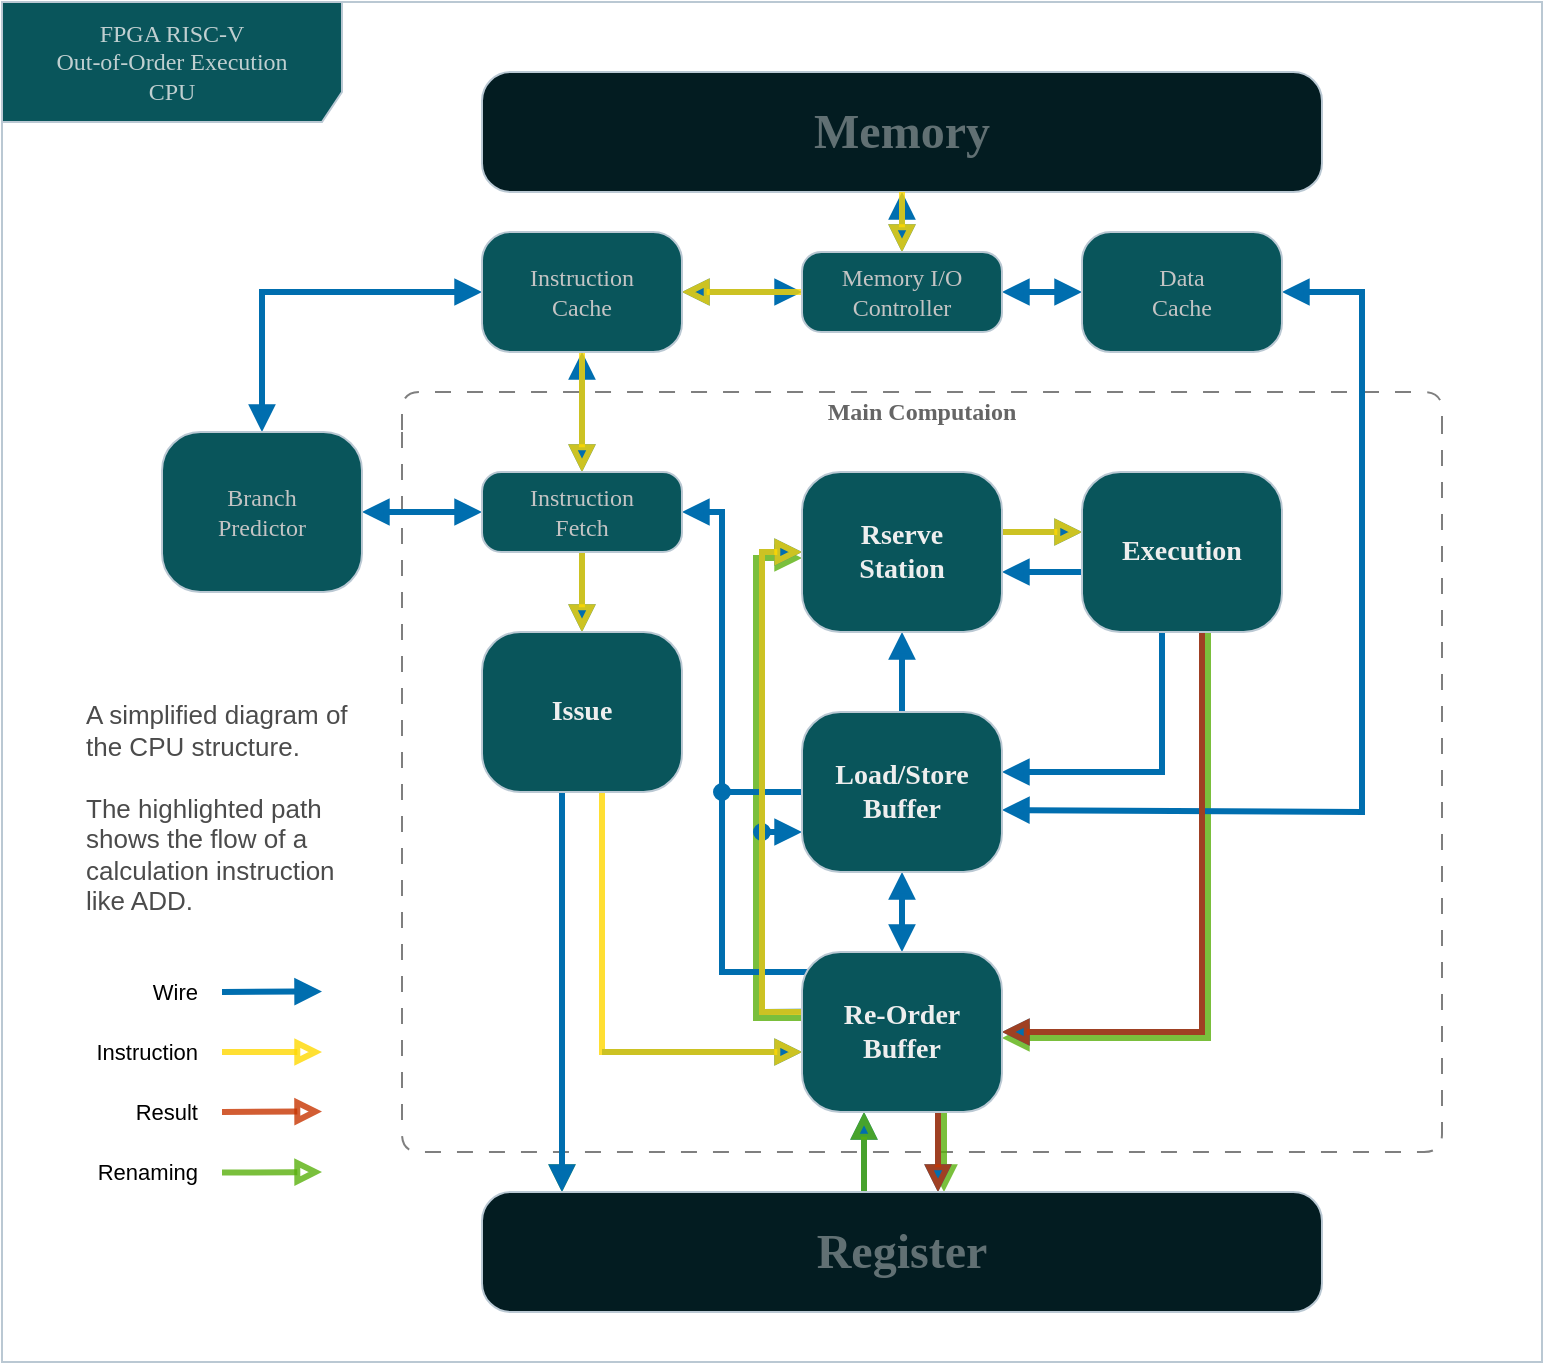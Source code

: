 <mxfile version="22.0.3" type="device">
  <diagram name="Page-1" id="58cdce13-f638-feb5-8d6f-7d28b1aa9fa0">
    <mxGraphModel dx="754" dy="904" grid="1" gridSize="10" guides="1" tooltips="1" connect="1" arrows="1" fold="1" page="1" pageScale="1" pageWidth="1100" pageHeight="850" background="none" math="0" shadow="0">
      <root>
        <mxCell id="0" />
        <mxCell id="1" parent="0" />
        <mxCell id="8aed9DPxx_IMozLmUdM0-2" value="FPGA RISC-V&lt;br&gt;Out-of-Order Execution&lt;br&gt;CPU" style="shape=umlFrame;whiteSpace=wrap;html=1;rounded=1;shadow=0;comic=0;labelBackgroundColor=none;strokeWidth=1;fontFamily=Verdana;fontSize=12;align=center;width=170;height=60;fillColor=#09555B;strokeColor=#BAC8D3;fontColor=#EEEEEE;movable=1;resizable=1;rotatable=1;deletable=1;editable=1;locked=0;connectable=1;textOpacity=80;" vertex="1" parent="1">
          <mxGeometry x="20" y="85" width="770" height="680" as="geometry" />
        </mxCell>
        <mxCell id="2a3bc250acf0617d-7" value="Main Computaion" style="swimlane;whiteSpace=wrap;html=1;rounded=1;shadow=0;comic=0;labelBackgroundColor=none;strokeWidth=1;fontFamily=Verdana;fontSize=12;align=center;arcSize=15;startSize=20;movable=1;resizable=1;rotatable=1;deletable=1;editable=1;locked=0;connectable=1;container=0;fillColor=none;gradientColor=none;dashed=1;dashPattern=8 8;perimeterSpacing=0;opacity=50;textOpacity=60;swimlaneLine=0;" parent="1" vertex="1">
          <mxGeometry x="220" y="280" width="520" height="380" as="geometry">
            <mxRectangle x="220" y="280" width="110" height="30" as="alternateBounds" />
          </mxGeometry>
        </mxCell>
        <mxCell id="8aed9DPxx_IMozLmUdM0-8" value="" style="endArrow=block;html=1;rounded=0;labelBackgroundColor=default;strokeColor=#59B00C;strokeWidth=3;align=center;verticalAlign=middle;fontFamily=Helvetica;fontSize=11;fontColor=default;fillColor=#fa6800;shape=connector;exitX=0.5;exitY=1;exitDx=0;exitDy=0;endFill=0;opacity=80;movable=1;resizable=1;rotatable=1;deletable=1;editable=1;locked=0;connectable=1;" edge="1" parent="2a3bc250acf0617d-7">
          <mxGeometry width="50" height="50" relative="1" as="geometry">
            <mxPoint x="271" y="360" as="sourcePoint" />
            <mxPoint x="271" y="400" as="targetPoint" />
            <Array as="points" />
          </mxGeometry>
        </mxCell>
        <mxCell id="8aed9DPxx_IMozLmUdM0-4" style="edgeStyle=none;shape=connector;rounded=0;orthogonalLoop=1;jettySize=auto;html=1;entryX=0.5;entryY=1;entryDx=0;entryDy=0;labelBackgroundColor=default;strokeColor=#006EAF;strokeWidth=3;align=center;verticalAlign=middle;fontFamily=Helvetica;fontSize=11;fontColor=default;startArrow=block;startFill=1;endArrow=none;endFill=0;fillColor=#1ba1e2;movable=1;resizable=1;rotatable=1;deletable=1;editable=1;locked=0;connectable=1;" edge="1" parent="2a3bc250acf0617d-7">
          <mxGeometry relative="1" as="geometry">
            <mxPoint x="268" y="400" as="sourcePoint" />
            <mxPoint x="268" y="360" as="targetPoint" />
          </mxGeometry>
        </mxCell>
        <mxCell id="8aed9DPxx_IMozLmUdM0-3" style="edgeStyle=none;shape=connector;rounded=0;orthogonalLoop=1;jettySize=auto;html=1;entryX=0.5;entryY=1;entryDx=0;entryDy=0;labelBackgroundColor=default;strokeColor=#006EAF;strokeWidth=3;align=center;verticalAlign=middle;fontFamily=Helvetica;fontSize=11;fontColor=default;startArrow=none;startFill=0;endArrow=block;endFill=1;fillColor=#1ba1e2;movable=1;resizable=1;rotatable=1;deletable=1;editable=1;locked=0;connectable=1;" edge="1" parent="2a3bc250acf0617d-7">
          <mxGeometry relative="1" as="geometry">
            <mxPoint x="231" y="400" as="sourcePoint" />
            <mxPoint x="231" y="360" as="targetPoint" />
          </mxGeometry>
        </mxCell>
        <mxCell id="M6wExi45jfk26VPY3nlF-91" style="edgeStyle=none;shape=connector;rounded=0;orthogonalLoop=1;jettySize=auto;html=1;labelBackgroundColor=default;strokeColor=#59B00C;strokeWidth=3;align=center;verticalAlign=middle;fontFamily=Helvetica;fontSize=11;fontColor=default;startArrow=none;startFill=0;endArrow=block;endFill=0;fillColor=#6d8764;opacity=80;movable=1;resizable=1;rotatable=1;deletable=1;editable=1;locked=0;connectable=1;" parent="2a3bc250acf0617d-7" edge="1">
          <mxGeometry relative="1" as="geometry">
            <mxPoint x="231" y="400" as="sourcePoint" />
            <mxPoint x="231" y="360" as="targetPoint" />
          </mxGeometry>
        </mxCell>
        <mxCell id="M6wExi45jfk26VPY3nlF-75" value="" style="endArrow=block;html=1;rounded=0;labelBackgroundColor=default;strokeColor=#C73500;strokeWidth=3;align=center;verticalAlign=middle;fontFamily=Helvetica;fontSize=11;fontColor=default;fillColor=#fa6800;shape=connector;exitX=0.5;exitY=1;exitDx=0;exitDy=0;endFill=0;opacity=80;movable=1;resizable=1;rotatable=1;deletable=1;editable=1;locked=0;connectable=1;" parent="2a3bc250acf0617d-7" edge="1">
          <mxGeometry width="50" height="50" relative="1" as="geometry">
            <mxPoint x="268" y="360" as="sourcePoint" />
            <mxPoint x="268" y="400" as="targetPoint" />
            <Array as="points" />
          </mxGeometry>
        </mxCell>
        <mxCell id="8aed9DPxx_IMozLmUdM0-9" style="edgeStyle=none;shape=connector;rounded=0;orthogonalLoop=1;jettySize=auto;html=1;labelBackgroundColor=default;strokeColor=#006EAF;strokeWidth=3;align=center;verticalAlign=middle;fontFamily=Helvetica;fontSize=11;fontColor=default;startArrow=none;startFill=0;endArrow=block;endFill=1;fillColor=#1ba1e2;movable=1;resizable=1;rotatable=1;deletable=1;editable=1;locked=0;connectable=1;" edge="1" parent="1">
          <mxGeometry relative="1" as="geometry">
            <mxPoint x="520" y="350" as="sourcePoint" />
            <mxPoint x="560" y="350" as="targetPoint" />
          </mxGeometry>
        </mxCell>
        <mxCell id="8aed9DPxx_IMozLmUdM0-7" value="" style="endArrow=block;html=1;rounded=0;labelBackgroundColor=default;strokeColor=#59B00C;strokeWidth=3;align=center;verticalAlign=middle;fontFamily=Helvetica;fontSize=11;fontColor=default;fillColor=#fa6800;shape=connector;exitX=0.6;exitY=0.875;exitDx=0;exitDy=0;endFill=0;opacity=80;exitPerimeter=0;movable=1;resizable=1;rotatable=1;deletable=1;editable=1;locked=0;connectable=1;" edge="1" parent="1">
          <mxGeometry width="50" height="50" relative="1" as="geometry">
            <mxPoint x="623" y="393" as="sourcePoint" />
            <mxPoint x="520" y="603" as="targetPoint" />
            <Array as="points">
              <mxPoint x="623" y="603" />
            </Array>
          </mxGeometry>
        </mxCell>
        <mxCell id="8aed9DPxx_IMozLmUdM0-5" value="" style="endArrow=block;html=1;rounded=0;labelBackgroundColor=default;strokeColor=#59B00C;strokeWidth=3;align=center;verticalAlign=middle;fontFamily=Helvetica;fontSize=11;fontColor=default;fillColor=#e3c800;shape=connector;endFill=0;opacity=80;exitX=0.1;exitY=0.375;exitDx=0;exitDy=0;exitPerimeter=0;movable=1;resizable=1;rotatable=1;deletable=1;editable=1;locked=0;connectable=1;" edge="1" parent="1">
          <mxGeometry width="50" height="50" relative="1" as="geometry">
            <mxPoint x="427" y="593" as="sourcePoint" />
            <mxPoint x="420" y="363" as="targetPoint" />
            <Array as="points">
              <mxPoint x="397" y="593" />
              <mxPoint x="397" y="363" />
            </Array>
          </mxGeometry>
        </mxCell>
        <mxCell id="M6wExi45jfk26VPY3nlF-35" style="edgeStyle=none;shape=connector;rounded=0;orthogonalLoop=1;jettySize=auto;html=1;entryX=0.5;entryY=0;entryDx=0;entryDy=0;labelBackgroundColor=default;strokeColor=#006EAF;strokeWidth=3;align=center;verticalAlign=middle;fontFamily=Helvetica;fontSize=11;fontColor=default;startArrow=block;startFill=1;endArrow=block;endFill=1;fillColor=#1ba1e2;movable=1;resizable=1;rotatable=1;deletable=1;editable=1;locked=0;connectable=1;" parent="1" source="382b91b5511bd0f7-6" target="M6wExi45jfk26VPY3nlF-34" edge="1">
          <mxGeometry relative="1" as="geometry">
            <Array as="points">
              <mxPoint x="150" y="230" />
            </Array>
          </mxGeometry>
        </mxCell>
        <mxCell id="M6wExi45jfk26VPY3nlF-29" style="edgeStyle=none;shape=connector;rounded=0;orthogonalLoop=1;jettySize=auto;html=1;entryX=0.5;entryY=0;entryDx=0;entryDy=0;labelBackgroundColor=default;strokeColor=#006EAF;strokeWidth=3;align=center;verticalAlign=middle;fontFamily=Helvetica;fontSize=11;fontColor=default;startArrow=block;startFill=1;endArrow=block;endFill=1;fillColor=#1ba1e2;movable=1;resizable=1;rotatable=1;deletable=1;editable=1;locked=0;connectable=1;" parent="1" source="M6wExi45jfk26VPY3nlF-1" target="M6wExi45jfk26VPY3nlF-2" edge="1">
          <mxGeometry relative="1" as="geometry" />
        </mxCell>
        <mxCell id="M6wExi45jfk26VPY3nlF-1" value="&lt;font style=&quot;font-size: 24px;&quot;&gt;Memory&lt;/font&gt;" style="rounded=1;whiteSpace=wrap;html=1;arcSize=24;fillColor=#031C21;strokeColor=#BAC8D3;shadow=0;comic=0;labelBackgroundColor=none;fontFamily=Verdana;fontSize=12;fontColor=#EEEEEE;align=center;fontStyle=1;movable=1;resizable=1;rotatable=1;deletable=1;editable=1;locked=0;connectable=1;textOpacity=40;" parent="1" vertex="1">
          <mxGeometry x="260" y="120" width="420" height="60" as="geometry" />
        </mxCell>
        <mxCell id="M6wExi45jfk26VPY3nlF-30" style="edgeStyle=none;shape=connector;rounded=0;orthogonalLoop=1;jettySize=auto;html=1;entryX=1;entryY=0.5;entryDx=0;entryDy=0;labelBackgroundColor=default;strokeColor=#006EAF;strokeWidth=3;align=center;verticalAlign=middle;fontFamily=Helvetica;fontSize=11;fontColor=default;startArrow=block;startFill=1;endArrow=block;endFill=1;fillColor=#1ba1e2;movable=1;resizable=1;rotatable=1;deletable=1;editable=1;locked=0;connectable=1;" parent="1" source="M6wExi45jfk26VPY3nlF-2" target="382b91b5511bd0f7-6" edge="1">
          <mxGeometry relative="1" as="geometry" />
        </mxCell>
        <mxCell id="M6wExi45jfk26VPY3nlF-61" style="edgeStyle=none;shape=connector;rounded=0;orthogonalLoop=1;jettySize=auto;html=1;labelBackgroundColor=default;strokeColor=#006EAF;strokeWidth=3;align=center;verticalAlign=middle;fontFamily=Helvetica;fontSize=11;fontColor=default;startArrow=block;startFill=1;endArrow=block;endFill=1;fillColor=#1ba1e2;movable=1;resizable=1;rotatable=1;deletable=1;editable=1;locked=0;connectable=1;" parent="1" source="M6wExi45jfk26VPY3nlF-3" edge="1">
          <mxGeometry relative="1" as="geometry">
            <mxPoint x="520" y="489" as="targetPoint" />
            <Array as="points">
              <mxPoint x="700" y="230" />
              <mxPoint x="700" y="490" />
            </Array>
          </mxGeometry>
        </mxCell>
        <mxCell id="M6wExi45jfk26VPY3nlF-28" value="" style="endArrow=block;startArrow=block;html=1;rounded=0;strokeColor=#006EAF;entryX=1;entryY=0.5;entryDx=0;entryDy=0;exitX=0;exitY=0.5;exitDx=0;exitDy=0;fillColor=#1ba1e2;strokeWidth=3;endFill=1;startFill=1;movable=1;resizable=1;rotatable=1;deletable=1;editable=1;locked=0;connectable=1;" parent="1" source="M6wExi45jfk26VPY3nlF-3" target="M6wExi45jfk26VPY3nlF-2" edge="1">
          <mxGeometry width="50" height="50" relative="1" as="geometry">
            <mxPoint x="430" y="300" as="sourcePoint" />
            <mxPoint x="480" y="250" as="targetPoint" />
          </mxGeometry>
        </mxCell>
        <mxCell id="M6wExi45jfk26VPY3nlF-33" style="edgeStyle=none;shape=connector;rounded=0;orthogonalLoop=1;jettySize=auto;html=1;entryX=0.5;entryY=0;entryDx=0;entryDy=0;labelBackgroundColor=default;strokeColor=#006EAF;strokeWidth=3;align=center;verticalAlign=middle;fontFamily=Helvetica;fontSize=11;fontColor=default;startArrow=block;startFill=1;endArrow=block;endFill=1;fillColor=#1ba1e2;movable=1;resizable=1;rotatable=1;deletable=1;editable=1;locked=0;connectable=1;" parent="1" source="382b91b5511bd0f7-6" target="M6wExi45jfk26VPY3nlF-32" edge="1">
          <mxGeometry relative="1" as="geometry" />
        </mxCell>
        <mxCell id="M6wExi45jfk26VPY3nlF-36" style="edgeStyle=none;shape=connector;rounded=0;orthogonalLoop=1;jettySize=auto;html=1;entryX=0;entryY=0.5;entryDx=0;entryDy=0;labelBackgroundColor=default;strokeColor=#006EAF;strokeWidth=3;align=center;verticalAlign=middle;fontFamily=Helvetica;fontSize=11;fontColor=default;startArrow=block;startFill=1;endArrow=block;endFill=1;fillColor=#1ba1e2;movable=1;resizable=1;rotatable=1;deletable=1;editable=1;locked=0;connectable=1;" parent="1" source="M6wExi45jfk26VPY3nlF-34" target="M6wExi45jfk26VPY3nlF-32" edge="1">
          <mxGeometry relative="1" as="geometry" />
        </mxCell>
        <mxCell id="M6wExi45jfk26VPY3nlF-55" style="edgeStyle=none;shape=connector;rounded=0;orthogonalLoop=1;jettySize=auto;html=1;entryX=0.5;entryY=1;entryDx=0;entryDy=0;labelBackgroundColor=default;strokeColor=#006EAF;strokeWidth=3;align=center;verticalAlign=middle;fontFamily=Helvetica;fontSize=11;fontColor=default;startArrow=none;startFill=0;endArrow=block;endFill=1;fillColor=#1ba1e2;movable=1;resizable=1;rotatable=1;deletable=1;editable=1;locked=0;connectable=1;" parent="1" source="M6wExi45jfk26VPY3nlF-44" target="M6wExi45jfk26VPY3nlF-43" edge="1">
          <mxGeometry relative="1" as="geometry" />
        </mxCell>
        <mxCell id="M6wExi45jfk26VPY3nlF-54" style="edgeStyle=none;shape=connector;rounded=0;orthogonalLoop=1;jettySize=auto;html=1;entryX=0.5;entryY=1;entryDx=0;entryDy=0;labelBackgroundColor=default;strokeColor=#006EAF;strokeWidth=3;align=center;verticalAlign=middle;fontFamily=Helvetica;fontSize=11;fontColor=default;startArrow=block;startFill=1;endArrow=block;endFill=1;fillColor=#1ba1e2;movable=1;resizable=1;rotatable=1;deletable=1;editable=1;locked=0;connectable=1;" parent="1" source="M6wExi45jfk26VPY3nlF-42" target="M6wExi45jfk26VPY3nlF-44" edge="1">
          <mxGeometry relative="1" as="geometry" />
        </mxCell>
        <mxCell id="M6wExi45jfk26VPY3nlF-60" style="edgeStyle=none;shape=connector;rounded=0;orthogonalLoop=1;jettySize=auto;html=1;entryX=0;entryY=0.5;entryDx=0;entryDy=0;labelBackgroundColor=default;strokeColor=#006EAF;strokeWidth=3;align=center;verticalAlign=middle;fontFamily=Helvetica;fontSize=11;fontColor=default;startArrow=none;startFill=0;endArrow=block;endFill=1;fillColor=#1ba1e2;exitX=-0.005;exitY=0.374;exitDx=0;exitDy=0;exitPerimeter=0;movable=1;resizable=1;rotatable=1;deletable=1;editable=1;locked=0;connectable=1;" parent="1" source="M6wExi45jfk26VPY3nlF-42" target="M6wExi45jfk26VPY3nlF-43" edge="1">
          <mxGeometry relative="1" as="geometry">
            <Array as="points">
              <mxPoint x="400" y="590" />
              <mxPoint x="400" y="360" />
            </Array>
          </mxGeometry>
        </mxCell>
        <mxCell id="M6wExi45jfk26VPY3nlF-57" style="edgeStyle=none;shape=connector;rounded=0;orthogonalLoop=1;jettySize=auto;html=1;entryX=1;entryY=0.5;entryDx=0;entryDy=0;labelBackgroundColor=default;strokeColor=#006EAF;strokeWidth=3;align=center;verticalAlign=middle;fontFamily=Helvetica;fontSize=11;fontColor=default;startArrow=none;startFill=0;endArrow=block;endFill=1;fillColor=#1ba1e2;exitX=0.6;exitY=0.75;exitDx=0;exitDy=0;exitPerimeter=0;movable=1;resizable=1;rotatable=1;deletable=1;editable=1;locked=0;connectable=1;" parent="1" source="M6wExi45jfk26VPY3nlF-45" target="M6wExi45jfk26VPY3nlF-42" edge="1">
          <mxGeometry relative="1" as="geometry">
            <Array as="points">
              <mxPoint x="620" y="600" />
            </Array>
          </mxGeometry>
        </mxCell>
        <mxCell id="M6wExi45jfk26VPY3nlF-58" style="edgeStyle=none;shape=connector;rounded=0;orthogonalLoop=1;jettySize=auto;html=1;labelBackgroundColor=default;strokeColor=#006EAF;strokeWidth=3;align=center;verticalAlign=middle;fontFamily=Helvetica;fontSize=11;fontColor=default;startArrow=none;startFill=0;endArrow=block;endFill=1;fillColor=#1ba1e2;exitX=0.4;exitY=0.75;exitDx=0;exitDy=0;exitPerimeter=0;movable=1;resizable=1;rotatable=1;deletable=1;editable=1;locked=0;connectable=1;" parent="1" source="M6wExi45jfk26VPY3nlF-45" edge="1">
          <mxGeometry relative="1" as="geometry">
            <mxPoint x="520" y="470" as="targetPoint" />
            <Array as="points">
              <mxPoint x="600" y="470" />
            </Array>
          </mxGeometry>
        </mxCell>
        <mxCell id="M6wExi45jfk26VPY3nlF-46" style="edgeStyle=none;shape=connector;rounded=0;orthogonalLoop=1;jettySize=auto;html=1;labelBackgroundColor=default;strokeColor=#006EAF;strokeWidth=3;align=center;verticalAlign=middle;fontFamily=Helvetica;fontSize=11;fontColor=default;startArrow=block;startFill=1;endArrow=none;endFill=0;fillColor=#1ba1e2;exitX=1;exitY=0.5;exitDx=0;exitDy=0;entryX=0.2;entryY=0.125;entryDx=0;entryDy=0;entryPerimeter=0;movable=1;resizable=1;rotatable=1;deletable=1;editable=1;locked=0;connectable=1;" parent="1" source="M6wExi45jfk26VPY3nlF-32" target="M6wExi45jfk26VPY3nlF-42" edge="1">
          <mxGeometry relative="1" as="geometry">
            <mxPoint x="340" y="490" as="sourcePoint" />
            <mxPoint x="560" y="570" as="targetPoint" />
            <Array as="points">
              <mxPoint x="380" y="340" />
              <mxPoint x="380" y="570" />
            </Array>
          </mxGeometry>
        </mxCell>
        <mxCell id="M6wExi45jfk26VPY3nlF-52" value="" style="endArrow=oval;html=1;rounded=0;labelBackgroundColor=default;strokeColor=#006EAF;strokeWidth=3;align=center;verticalAlign=middle;fontFamily=Helvetica;fontSize=11;fontColor=default;fillColor=#1ba1e2;shape=connector;exitX=0;exitY=0.5;exitDx=0;exitDy=0;endFill=1;movable=1;resizable=1;rotatable=1;deletable=1;editable=1;locked=0;connectable=1;" parent="1" source="M6wExi45jfk26VPY3nlF-44" edge="1">
          <mxGeometry width="50" height="50" relative="1" as="geometry">
            <mxPoint x="470" y="470" as="sourcePoint" />
            <mxPoint x="380" y="480" as="targetPoint" />
          </mxGeometry>
        </mxCell>
        <mxCell id="M6wExi45jfk26VPY3nlF-38" style="edgeStyle=none;shape=connector;rounded=0;orthogonalLoop=1;jettySize=auto;html=1;entryX=0.5;entryY=1;entryDx=0;entryDy=0;labelBackgroundColor=default;strokeColor=#006EAF;strokeWidth=3;align=center;verticalAlign=middle;fontFamily=Helvetica;fontSize=11;fontColor=default;startArrow=block;startFill=1;endArrow=none;endFill=0;fillColor=#1ba1e2;movable=1;resizable=1;rotatable=1;deletable=1;editable=1;locked=0;connectable=1;" parent="1" source="M6wExi45jfk26VPY3nlF-37" target="M6wExi45jfk26VPY3nlF-32" edge="1">
          <mxGeometry relative="1" as="geometry" />
        </mxCell>
        <mxCell id="M6wExi45jfk26VPY3nlF-64" value="" style="endArrow=oval;html=1;rounded=0;labelBackgroundColor=default;strokeColor=#006EAF;strokeWidth=3;align=center;verticalAlign=middle;fontFamily=Helvetica;fontSize=11;fontColor=default;fillColor=#1ba1e2;shape=connector;exitX=0;exitY=0.75;exitDx=0;exitDy=0;endFill=1;startArrow=block;startFill=1;movable=1;resizable=1;rotatable=1;deletable=1;editable=1;locked=0;connectable=1;" parent="1" source="M6wExi45jfk26VPY3nlF-44" edge="1">
          <mxGeometry width="50" height="50" relative="1" as="geometry">
            <mxPoint x="430" y="490" as="sourcePoint" />
            <mxPoint x="400" y="500" as="targetPoint" />
          </mxGeometry>
        </mxCell>
        <mxCell id="M6wExi45jfk26VPY3nlF-65" value="" style="endArrow=block;html=1;rounded=0;labelBackgroundColor=default;strokeColor=#FFD800;strokeWidth=3;align=center;verticalAlign=middle;fontFamily=Helvetica;fontSize=11;fontColor=default;fillColor=#e3c800;shape=connector;exitX=0.5;exitY=1;exitDx=0;exitDy=0;entryX=0.5;entryY=0;entryDx=0;entryDy=0;endFill=0;opacity=80;movable=1;resizable=1;rotatable=1;deletable=1;editable=1;locked=0;connectable=1;" parent="1" source="M6wExi45jfk26VPY3nlF-1" target="M6wExi45jfk26VPY3nlF-2" edge="1">
          <mxGeometry width="50" height="50" relative="1" as="geometry">
            <mxPoint x="370" y="440" as="sourcePoint" />
            <mxPoint x="420" y="390" as="targetPoint" />
          </mxGeometry>
        </mxCell>
        <mxCell id="M6wExi45jfk26VPY3nlF-67" value="" style="endArrow=block;html=1;rounded=0;labelBackgroundColor=default;strokeColor=#FFD800;strokeWidth=3;align=center;verticalAlign=middle;fontFamily=Helvetica;fontSize=11;fontColor=default;fillColor=#e3c800;shape=connector;exitX=0;exitY=0.5;exitDx=0;exitDy=0;entryX=1;entryY=0.5;entryDx=0;entryDy=0;endFill=0;opacity=80;movable=1;resizable=1;rotatable=1;deletable=1;editable=1;locked=0;connectable=1;" parent="1" source="M6wExi45jfk26VPY3nlF-2" target="382b91b5511bd0f7-6" edge="1">
          <mxGeometry width="50" height="50" relative="1" as="geometry">
            <mxPoint x="480" y="190" as="sourcePoint" />
            <mxPoint x="480" y="220" as="targetPoint" />
          </mxGeometry>
        </mxCell>
        <mxCell id="M6wExi45jfk26VPY3nlF-68" value="" style="endArrow=block;html=1;rounded=0;labelBackgroundColor=default;strokeColor=#FFD800;strokeWidth=3;align=center;verticalAlign=middle;fontFamily=Helvetica;fontSize=11;fontColor=default;fillColor=#e3c800;shape=connector;exitX=0.5;exitY=1;exitDx=0;exitDy=0;entryX=0.5;entryY=0;entryDx=0;entryDy=0;endFill=0;opacity=80;movable=1;resizable=1;rotatable=1;deletable=1;editable=1;locked=0;connectable=1;" parent="1" source="382b91b5511bd0f7-6" target="M6wExi45jfk26VPY3nlF-32" edge="1">
          <mxGeometry width="50" height="50" relative="1" as="geometry">
            <mxPoint x="490" y="200" as="sourcePoint" />
            <mxPoint x="490" y="230" as="targetPoint" />
          </mxGeometry>
        </mxCell>
        <mxCell id="M6wExi45jfk26VPY3nlF-69" value="" style="endArrow=block;html=1;rounded=0;labelBackgroundColor=default;strokeColor=#FFD800;strokeWidth=3;align=center;verticalAlign=middle;fontFamily=Helvetica;fontSize=11;fontColor=default;fillColor=#e3c800;shape=connector;entryX=0.5;entryY=0;entryDx=0;entryDy=0;endFill=0;opacity=80;movable=1;resizable=1;rotatable=1;deletable=1;editable=1;locked=0;connectable=1;" parent="1" target="M6wExi45jfk26VPY3nlF-37" edge="1">
          <mxGeometry width="50" height="50" relative="1" as="geometry">
            <mxPoint x="310" y="360" as="sourcePoint" />
            <mxPoint x="320" y="330" as="targetPoint" />
          </mxGeometry>
        </mxCell>
        <mxCell id="M6wExi45jfk26VPY3nlF-71" value="" style="endArrow=block;html=1;rounded=0;labelBackgroundColor=default;strokeColor=#FFD800;strokeWidth=3;align=center;verticalAlign=middle;fontFamily=Helvetica;fontSize=11;fontColor=default;fillColor=#e3c800;shape=connector;entryX=0;entryY=0.5;entryDx=0;entryDy=0;endFill=0;opacity=80;exitX=0.1;exitY=0.375;exitDx=0;exitDy=0;exitPerimeter=0;movable=1;resizable=1;rotatable=1;deletable=1;editable=1;locked=0;connectable=1;" parent="1" source="M6wExi45jfk26VPY3nlF-42" target="M6wExi45jfk26VPY3nlF-43" edge="1">
          <mxGeometry width="50" height="50" relative="1" as="geometry">
            <mxPoint x="421" y="592" as="sourcePoint" />
            <mxPoint x="340" y="350" as="targetPoint" />
            <Array as="points">
              <mxPoint x="400" y="590" />
              <mxPoint x="400" y="360" />
            </Array>
          </mxGeometry>
        </mxCell>
        <mxCell id="M6wExi45jfk26VPY3nlF-74" value="" style="endArrow=block;html=1;rounded=0;labelBackgroundColor=default;strokeColor=#C73500;strokeWidth=3;align=center;verticalAlign=middle;fontFamily=Helvetica;fontSize=11;fontColor=default;fillColor=#fa6800;shape=connector;exitX=0.6;exitY=0.875;exitDx=0;exitDy=0;entryX=1;entryY=0.5;entryDx=0;entryDy=0;endFill=0;opacity=80;exitPerimeter=0;movable=1;resizable=1;rotatable=1;deletable=1;editable=1;locked=0;connectable=1;" parent="1" source="M6wExi45jfk26VPY3nlF-45" target="M6wExi45jfk26VPY3nlF-42" edge="1">
          <mxGeometry width="50" height="50" relative="1" as="geometry">
            <mxPoint x="440" y="250" as="sourcePoint" />
            <mxPoint x="380" y="250" as="targetPoint" />
            <Array as="points">
              <mxPoint x="620" y="600" />
            </Array>
          </mxGeometry>
        </mxCell>
        <mxCell id="M6wExi45jfk26VPY3nlF-76" style="edgeStyle=none;shape=connector;rounded=0;orthogonalLoop=1;jettySize=auto;html=1;entryX=0;entryY=0.5;entryDx=0;entryDy=0;labelBackgroundColor=default;strokeColor=#006EAF;strokeWidth=3;align=center;verticalAlign=middle;fontFamily=Helvetica;fontSize=11;fontColor=default;startArrow=none;startFill=0;endArrow=block;endFill=1;fillColor=#1ba1e2;movable=1;resizable=1;rotatable=1;deletable=1;editable=1;locked=0;connectable=1;" parent="1" edge="1">
          <mxGeometry relative="1" as="geometry">
            <mxPoint x="130" y="580" as="sourcePoint" />
            <mxPoint x="180" y="579.71" as="targetPoint" />
          </mxGeometry>
        </mxCell>
        <mxCell id="M6wExi45jfk26VPY3nlF-77" style="edgeStyle=none;shape=connector;rounded=0;orthogonalLoop=1;jettySize=auto;html=1;entryX=0;entryY=0.5;entryDx=0;entryDy=0;labelBackgroundColor=default;strokeColor=#FFD800;strokeWidth=3;align=center;verticalAlign=middle;fontFamily=Helvetica;fontSize=11;fontColor=default;startArrow=none;startFill=0;endArrow=block;endFill=0;fillColor=#e3c800;opacity=80;movable=1;resizable=1;rotatable=1;deletable=1;editable=1;locked=0;connectable=1;" parent="1" edge="1">
          <mxGeometry relative="1" as="geometry">
            <mxPoint x="130" y="610" as="sourcePoint" />
            <mxPoint x="180" y="610" as="targetPoint" />
          </mxGeometry>
        </mxCell>
        <mxCell id="M6wExi45jfk26VPY3nlF-78" style="edgeStyle=none;shape=connector;rounded=0;orthogonalLoop=1;jettySize=auto;html=1;entryX=0;entryY=0.5;entryDx=0;entryDy=0;labelBackgroundColor=default;strokeColor=#C73500;strokeWidth=3;align=center;verticalAlign=middle;fontFamily=Helvetica;fontSize=11;fontColor=default;startArrow=none;startFill=0;endArrow=block;endFill=0;fillColor=#fa6800;opacity=80;movable=1;resizable=1;rotatable=1;deletable=1;editable=1;locked=0;connectable=1;" parent="1" edge="1">
          <mxGeometry relative="1" as="geometry">
            <mxPoint x="130" y="640" as="sourcePoint" />
            <mxPoint x="180" y="639.71" as="targetPoint" />
          </mxGeometry>
        </mxCell>
        <mxCell id="M6wExi45jfk26VPY3nlF-82" value="Wire" style="text;html=1;strokeColor=none;fillColor=none;align=right;verticalAlign=middle;whiteSpace=wrap;rounded=0;fontSize=11;fontFamily=Helvetica;fontColor=default;movable=1;resizable=1;rotatable=1;deletable=1;editable=1;locked=0;connectable=1;" parent="1" vertex="1">
          <mxGeometry x="20" y="560" width="100" height="40" as="geometry" />
        </mxCell>
        <mxCell id="M6wExi45jfk26VPY3nlF-83" value="Instruction" style="text;html=1;strokeColor=none;fillColor=none;align=right;verticalAlign=middle;whiteSpace=wrap;rounded=0;fontSize=11;fontFamily=Helvetica;fontColor=default;movable=1;resizable=1;rotatable=1;deletable=1;editable=1;locked=0;connectable=1;" parent="1" vertex="1">
          <mxGeometry x="20" y="590" width="100" height="40" as="geometry" />
        </mxCell>
        <mxCell id="M6wExi45jfk26VPY3nlF-84" value="Result" style="text;html=1;strokeColor=none;fillColor=none;align=right;verticalAlign=middle;whiteSpace=wrap;rounded=0;fontSize=11;fontFamily=Helvetica;fontColor=default;movable=1;resizable=1;rotatable=1;deletable=1;editable=1;locked=0;connectable=1;" parent="1" vertex="1">
          <mxGeometry x="20" y="620" width="100" height="40" as="geometry" />
        </mxCell>
        <mxCell id="M6wExi45jfk26VPY3nlF-85" value="A simplified diagram of the CPU structure.&lt;br&gt;&lt;br style=&quot;font-size: 13px;&quot;&gt;The highlighted path shows the flow of a calculation instruction like ADD." style="text;html=1;strokeColor=none;fillColor=none;align=left;verticalAlign=middle;whiteSpace=wrap;rounded=0;fontSize=13;fontFamily=Helvetica;fontColor=default;opacity=80;textOpacity=70;movable=1;resizable=1;rotatable=1;deletable=1;editable=1;locked=0;connectable=1;" parent="1" vertex="1">
          <mxGeometry x="60" y="425" width="140" height="125" as="geometry" />
        </mxCell>
        <mxCell id="M6wExi45jfk26VPY3nlF-86" style="edgeStyle=none;shape=connector;rounded=0;orthogonalLoop=1;jettySize=auto;html=1;entryX=0;entryY=0.5;entryDx=0;entryDy=0;labelBackgroundColor=default;strokeColor=#59B00C;strokeWidth=3;align=center;verticalAlign=middle;fontFamily=Helvetica;fontSize=11;fontColor=default;startArrow=none;startFill=0;endArrow=block;endFill=0;fillColor=#6d8764;opacity=80;movable=1;resizable=1;rotatable=1;deletable=1;editable=1;locked=0;connectable=1;" parent="1" edge="1">
          <mxGeometry relative="1" as="geometry">
            <mxPoint x="130" y="670.29" as="sourcePoint" />
            <mxPoint x="180" y="670.0" as="targetPoint" />
          </mxGeometry>
        </mxCell>
        <mxCell id="M6wExi45jfk26VPY3nlF-87" value="Renaming" style="text;html=1;strokeColor=none;fillColor=none;align=right;verticalAlign=middle;whiteSpace=wrap;rounded=0;fontSize=11;fontFamily=Helvetica;fontColor=default;movable=1;resizable=1;rotatable=1;deletable=1;editable=1;locked=0;connectable=1;" parent="1" vertex="1">
          <mxGeometry x="20" y="650" width="100" height="40" as="geometry" />
        </mxCell>
        <mxCell id="M6wExi45jfk26VPY3nlF-88" style="edgeStyle=none;shape=connector;rounded=0;orthogonalLoop=1;jettySize=auto;html=1;labelBackgroundColor=default;strokeColor=#59B00C;strokeWidth=3;align=center;verticalAlign=middle;fontFamily=Helvetica;fontSize=11;fontColor=default;startArrow=none;startFill=0;endArrow=block;endFill=0;fillColor=#6d8764;opacity=80;movable=1;resizable=1;rotatable=1;deletable=1;editable=1;locked=0;connectable=1;" parent="1" edge="1">
          <mxGeometry relative="1" as="geometry">
            <mxPoint x="300" y="480" as="sourcePoint" />
            <mxPoint x="300" y="680" as="targetPoint" />
          </mxGeometry>
        </mxCell>
        <mxCell id="M6wExi45jfk26VPY3nlF-40" style="edgeStyle=none;shape=connector;rounded=0;orthogonalLoop=1;jettySize=auto;html=1;labelBackgroundColor=default;strokeColor=#006EAF;strokeWidth=3;align=center;verticalAlign=middle;fontFamily=Helvetica;fontSize=11;fontColor=default;startArrow=none;startFill=0;endArrow=block;endFill=1;fillColor=#1ba1e2;movable=1;resizable=1;rotatable=1;deletable=1;editable=1;locked=0;connectable=1;" parent="1" edge="1">
          <mxGeometry relative="1" as="geometry">
            <mxPoint x="300" y="480" as="sourcePoint" />
            <mxPoint x="300" y="680" as="targetPoint" />
            <Array as="points" />
          </mxGeometry>
        </mxCell>
        <mxCell id="M6wExi45jfk26VPY3nlF-53" value="" style="endArrow=block;html=1;rounded=0;labelBackgroundColor=default;strokeColor=#006EAF;strokeWidth=3;align=center;verticalAlign=middle;fontFamily=Helvetica;fontSize=11;fontColor=default;fillColor=#1ba1e2;shape=connector;entryX=0;entryY=0.5;entryDx=0;entryDy=0;endFill=1;movable=1;resizable=1;rotatable=1;deletable=1;editable=1;locked=0;connectable=1;" parent="1" edge="1">
          <mxGeometry width="50" height="50" relative="1" as="geometry">
            <mxPoint x="320" y="610" as="sourcePoint" />
            <mxPoint x="420" y="610" as="targetPoint" />
          </mxGeometry>
        </mxCell>
        <mxCell id="M6wExi45jfk26VPY3nlF-70" value="" style="endArrow=block;html=1;rounded=0;labelBackgroundColor=default;strokeColor=#FFD800;strokeWidth=3;align=center;verticalAlign=middle;fontFamily=Helvetica;fontSize=11;fontColor=default;fillColor=#e3c800;shape=connector;endFill=0;opacity=80;movable=1;resizable=1;rotatable=1;deletable=1;editable=1;locked=0;connectable=1;" parent="1" edge="1">
          <mxGeometry width="50" height="50" relative="1" as="geometry">
            <mxPoint x="320" y="480" as="sourcePoint" />
            <mxPoint x="420" y="610" as="targetPoint" />
            <Array as="points">
              <mxPoint x="320" y="610" />
            </Array>
          </mxGeometry>
        </mxCell>
        <mxCell id="M6wExi45jfk26VPY3nlF-73" value="" style="endArrow=block;html=1;rounded=0;labelBackgroundColor=default;strokeColor=#FFD800;strokeWidth=3;align=center;verticalAlign=middle;fontFamily=Helvetica;fontSize=11;fontColor=default;fillColor=#e3c800;shape=connector;exitX=1;exitY=0.5;exitDx=0;exitDy=0;entryX=0;entryY=0.5;entryDx=0;entryDy=0;endFill=0;opacity=80;movable=1;resizable=1;rotatable=1;deletable=1;editable=1;locked=0;connectable=1;" parent="1" edge="1">
          <mxGeometry width="50" height="50" relative="1" as="geometry">
            <mxPoint x="520" y="350" as="sourcePoint" />
            <mxPoint x="560" y="350" as="targetPoint" />
          </mxGeometry>
        </mxCell>
        <mxCell id="M6wExi45jfk26VPY3nlF-59" style="edgeStyle=none;shape=connector;rounded=0;orthogonalLoop=1;jettySize=auto;html=1;entryX=1;entryY=0.5;entryDx=0;entryDy=0;labelBackgroundColor=default;strokeColor=#006EAF;strokeWidth=3;align=center;verticalAlign=middle;fontFamily=Helvetica;fontSize=11;fontColor=default;startArrow=none;startFill=0;endArrow=block;endFill=1;fillColor=#1ba1e2;movable=1;resizable=1;rotatable=1;deletable=1;editable=1;locked=0;connectable=1;" parent="1" edge="1">
          <mxGeometry relative="1" as="geometry">
            <mxPoint x="560" y="370" as="sourcePoint" />
            <mxPoint x="520" y="370" as="targetPoint" />
          </mxGeometry>
        </mxCell>
        <mxCell id="M6wExi45jfk26VPY3nlF-39" value="&lt;font style=&quot;font-size: 24px;&quot;&gt;Register&lt;/font&gt;" style="rounded=1;whiteSpace=wrap;html=1;arcSize=24;fillColor=#031C21;strokeColor=#BAC8D3;shadow=0;comic=0;labelBackgroundColor=none;fontFamily=Verdana;fontSize=12;fontColor=#EEEEEE;align=center;fontStyle=1;movable=1;resizable=1;rotatable=1;deletable=1;editable=1;locked=0;connectable=1;textOpacity=40;" parent="1" vertex="1">
          <mxGeometry x="260" y="680" width="420" height="60" as="geometry" />
        </mxCell>
        <mxCell id="382b91b5511bd0f7-6" value="Instruction&lt;br&gt;Cache" style="rounded=1;whiteSpace=wrap;html=1;arcSize=24;fillColor=#09555B;strokeColor=#BAC8D3;shadow=0;comic=0;labelBackgroundColor=none;fontFamily=Verdana;fontSize=12;fontColor=#C4C4C4;align=center;movable=1;resizable=1;rotatable=1;deletable=1;editable=1;locked=0;connectable=1;" parent="1" vertex="1">
          <mxGeometry x="260" y="200" width="100" height="60" as="geometry" />
        </mxCell>
        <mxCell id="M6wExi45jfk26VPY3nlF-2" value="Memory I/O&lt;br&gt;Controller" style="rounded=1;whiteSpace=wrap;html=1;arcSize=24;fillColor=#09555B;strokeColor=#BAC8D3;shadow=0;comic=0;labelBackgroundColor=none;fontFamily=Verdana;fontSize=12;fontColor=#C4C4C4;align=center;movable=1;resizable=1;rotatable=1;deletable=1;editable=1;locked=0;connectable=1;" parent="1" vertex="1">
          <mxGeometry x="420" y="210" width="100" height="40" as="geometry" />
        </mxCell>
        <mxCell id="M6wExi45jfk26VPY3nlF-3" value="Data&lt;br&gt;Cache" style="rounded=1;whiteSpace=wrap;html=1;arcSize=24;fillColor=#09555B;strokeColor=#BAC8D3;shadow=0;comic=0;labelBackgroundColor=none;fontFamily=Verdana;fontSize=12;fontColor=#C4C4C4;align=center;movable=1;resizable=1;rotatable=1;deletable=1;editable=1;locked=0;connectable=1;" parent="1" vertex="1">
          <mxGeometry x="560" y="200" width="100" height="60" as="geometry" />
        </mxCell>
        <mxCell id="M6wExi45jfk26VPY3nlF-34" value="Branch&lt;br&gt;Predictor" style="rounded=1;whiteSpace=wrap;html=1;arcSize=24;fillColor=#09555B;strokeColor=#BAC8D3;shadow=0;comic=0;labelBackgroundColor=none;fontFamily=Verdana;fontSize=12;fontColor=#C4C4C4;align=center;fontStyle=0;movable=1;resizable=1;rotatable=1;deletable=1;editable=1;locked=0;connectable=1;" parent="1" vertex="1">
          <mxGeometry x="100" y="300" width="100" height="80" as="geometry" />
        </mxCell>
        <mxCell id="M6wExi45jfk26VPY3nlF-44" value="Load/Store&lt;br style=&quot;font-size: 14px;&quot;&gt;Buffer" style="rounded=1;whiteSpace=wrap;html=1;arcSize=24;fillColor=#09555B;strokeColor=#BAC8D3;shadow=0;comic=0;labelBackgroundColor=none;fontFamily=Verdana;fontSize=14;fontColor=#EEEEEE;align=center;fontStyle=1;movable=1;resizable=1;rotatable=1;deletable=1;editable=1;locked=0;connectable=1;" parent="1" vertex="1">
          <mxGeometry x="420" y="440" width="100" height="80" as="geometry" />
        </mxCell>
        <mxCell id="M6wExi45jfk26VPY3nlF-32" value="Instruction&lt;br&gt;Fetch" style="rounded=1;whiteSpace=wrap;html=1;arcSize=24;fillColor=#09555B;strokeColor=#BAC8D3;shadow=0;comic=0;labelBackgroundColor=none;fontFamily=Verdana;fontSize=12;fontColor=#C4C4C4;align=center;fontStyle=0;movable=1;resizable=1;rotatable=1;deletable=1;editable=1;locked=0;connectable=1;" parent="1" vertex="1">
          <mxGeometry x="260" y="320" width="100" height="40" as="geometry" />
        </mxCell>
        <mxCell id="M6wExi45jfk26VPY3nlF-37" value="Issue" style="rounded=1;whiteSpace=wrap;html=1;arcSize=24;fillColor=#09555B;strokeColor=#BAC8D3;shadow=0;comic=0;labelBackgroundColor=none;fontFamily=Verdana;fontSize=14;fontColor=#EEEEEE;align=center;fontStyle=1;movable=1;resizable=1;rotatable=1;deletable=1;editable=1;locked=0;connectable=1;" parent="1" vertex="1">
          <mxGeometry x="260" y="400" width="100" height="80" as="geometry" />
        </mxCell>
        <mxCell id="M6wExi45jfk26VPY3nlF-43" value="Rserve&lt;br&gt;Station" style="rounded=1;whiteSpace=wrap;html=1;arcSize=24;fillColor=#09555B;strokeColor=#BAC8D3;shadow=0;comic=0;labelBackgroundColor=none;fontFamily=Verdana;fontSize=14;fontColor=#EEEEEE;align=center;fontStyle=1;movable=1;resizable=1;rotatable=1;deletable=1;editable=1;locked=0;connectable=1;" parent="1" vertex="1">
          <mxGeometry x="420" y="320" width="100" height="80" as="geometry" />
        </mxCell>
        <mxCell id="M6wExi45jfk26VPY3nlF-42" value="Re-Order&lt;br style=&quot;font-size: 14px;&quot;&gt;Buffer" style="rounded=1;whiteSpace=wrap;html=1;arcSize=24;fillColor=#09555B;strokeColor=#BAC8D3;shadow=0;comic=0;labelBackgroundColor=none;fontFamily=Verdana;fontSize=14;fontColor=#EEEEEE;align=center;fontStyle=1;movable=1;resizable=1;rotatable=1;deletable=1;editable=1;locked=0;connectable=1;" parent="1" vertex="1">
          <mxGeometry x="420" y="560" width="100" height="80" as="geometry" />
        </mxCell>
        <mxCell id="M6wExi45jfk26VPY3nlF-45" value="Execution" style="rounded=1;whiteSpace=wrap;html=1;arcSize=24;fillColor=#09555B;strokeColor=#BAC8D3;shadow=0;comic=0;labelBackgroundColor=none;fontFamily=Verdana;fontSize=14;fontColor=#EEEEEE;align=center;fontStyle=1;movable=1;resizable=1;rotatable=1;deletable=1;editable=1;locked=0;connectable=1;" parent="1" vertex="1">
          <mxGeometry x="560" y="320" width="100" height="80" as="geometry" />
        </mxCell>
      </root>
    </mxGraphModel>
  </diagram>
</mxfile>
